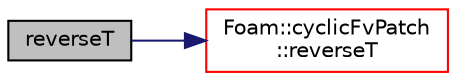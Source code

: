 digraph "reverseT"
{
  bgcolor="transparent";
  edge [fontname="Helvetica",fontsize="10",labelfontname="Helvetica",labelfontsize="10"];
  node [fontname="Helvetica",fontsize="10",shape=record];
  rankdir="LR";
  Node1 [label="reverseT",height=0.2,width=0.4,color="black", fillcolor="grey75", style="filled", fontcolor="black"];
  Node1 -> Node2 [color="midnightblue",fontsize="10",style="solid",fontname="Helvetica"];
  Node2 [label="Foam::cyclicFvPatch\l::reverseT",height=0.2,width=0.4,color="red",URL="$a00482.html#a8449a6b191feb77a67a0e5abb8b0ac9f",tooltip="Return neighbour-cell transformation tensor. "];
}
